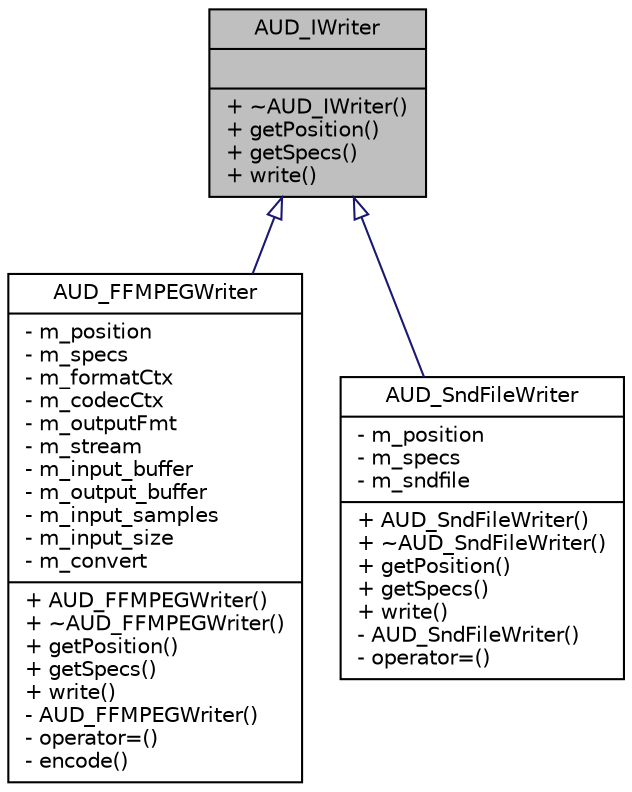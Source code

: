 digraph G
{
  edge [fontname="Helvetica",fontsize="10",labelfontname="Helvetica",labelfontsize="10"];
  node [fontname="Helvetica",fontsize="10",shape=record];
  Node1 [label="{AUD_IWriter\n||+ ~AUD_IWriter()\l+ getPosition()\l+ getSpecs()\l+ write()\l}",height=0.2,width=0.4,color="black", fillcolor="grey75", style="filled" fontcolor="black"];
  Node1 -> Node2 [dir=back,color="midnightblue",fontsize="10",style="solid",arrowtail="empty",fontname="Helvetica"];
  Node2 [label="{AUD_FFMPEGWriter\n|- m_position\l- m_specs\l- m_formatCtx\l- m_codecCtx\l- m_outputFmt\l- m_stream\l- m_input_buffer\l- m_output_buffer\l- m_input_samples\l- m_input_size\l- m_convert\l|+ AUD_FFMPEGWriter()\l+ ~AUD_FFMPEGWriter()\l+ getPosition()\l+ getSpecs()\l+ write()\l- AUD_FFMPEGWriter()\l- operator=()\l- encode()\l}",height=0.2,width=0.4,color="black", fillcolor="white", style="filled",URL="$da/d66/classAUD__FFMPEGWriter.html"];
  Node1 -> Node3 [dir=back,color="midnightblue",fontsize="10",style="solid",arrowtail="empty",fontname="Helvetica"];
  Node3 [label="{AUD_SndFileWriter\n|- m_position\l- m_specs\l- m_sndfile\l|+ AUD_SndFileWriter()\l+ ~AUD_SndFileWriter()\l+ getPosition()\l+ getSpecs()\l+ write()\l- AUD_SndFileWriter()\l- operator=()\l}",height=0.2,width=0.4,color="black", fillcolor="white", style="filled",URL="$d6/ddf/classAUD__SndFileWriter.html"];
}
